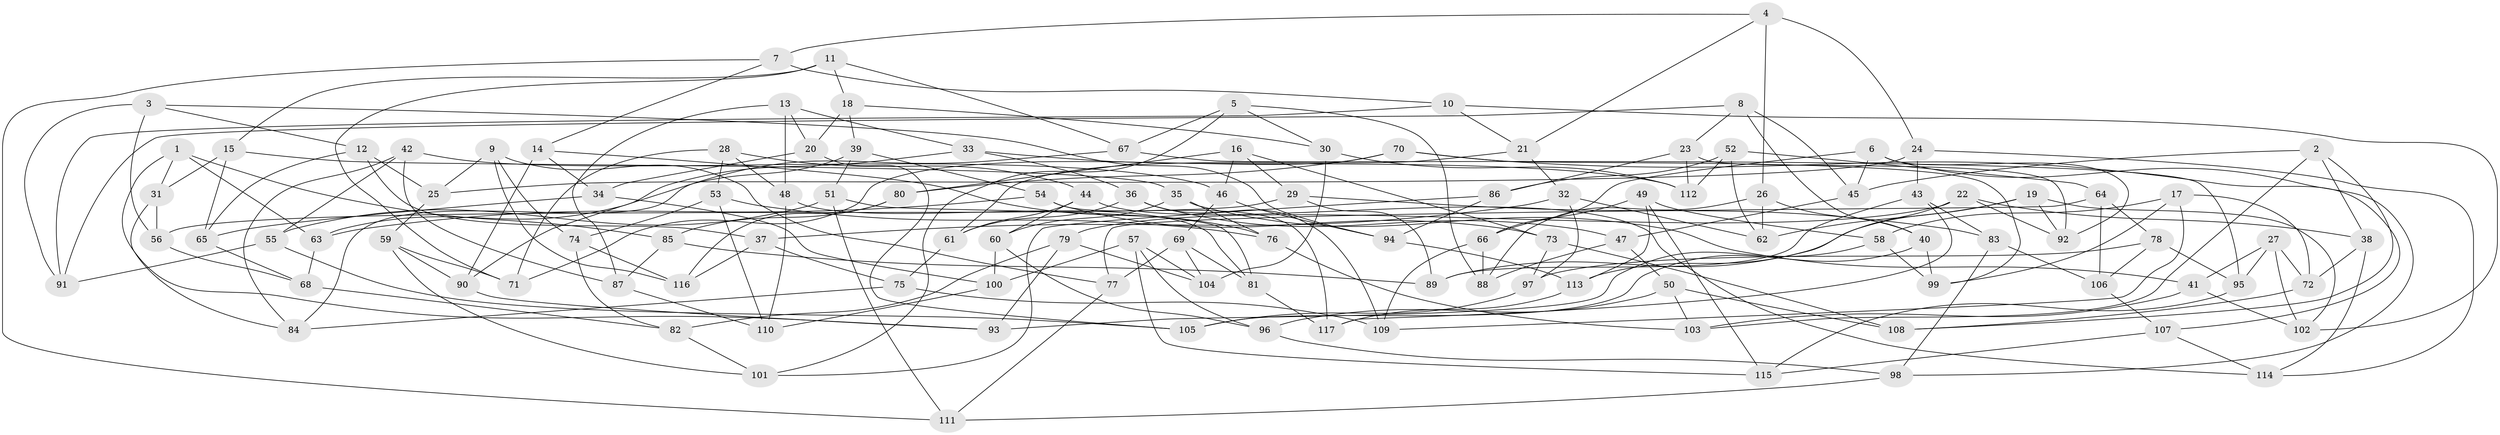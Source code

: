 // coarse degree distribution, {6: 0.4594594594594595, 4: 0.40540540540540543, 5: 0.12162162162162163, 3: 0.013513513513513514}
// Generated by graph-tools (version 1.1) at 2025/42/03/06/25 10:42:24]
// undirected, 117 vertices, 234 edges
graph export_dot {
graph [start="1"]
  node [color=gray90,style=filled];
  1;
  2;
  3;
  4;
  5;
  6;
  7;
  8;
  9;
  10;
  11;
  12;
  13;
  14;
  15;
  16;
  17;
  18;
  19;
  20;
  21;
  22;
  23;
  24;
  25;
  26;
  27;
  28;
  29;
  30;
  31;
  32;
  33;
  34;
  35;
  36;
  37;
  38;
  39;
  40;
  41;
  42;
  43;
  44;
  45;
  46;
  47;
  48;
  49;
  50;
  51;
  52;
  53;
  54;
  55;
  56;
  57;
  58;
  59;
  60;
  61;
  62;
  63;
  64;
  65;
  66;
  67;
  68;
  69;
  70;
  71;
  72;
  73;
  74;
  75;
  76;
  77;
  78;
  79;
  80;
  81;
  82;
  83;
  84;
  85;
  86;
  87;
  88;
  89;
  90;
  91;
  92;
  93;
  94;
  95;
  96;
  97;
  98;
  99;
  100;
  101;
  102;
  103;
  104;
  105;
  106;
  107;
  108;
  109;
  110;
  111;
  112;
  113;
  114;
  115;
  116;
  117;
  1 -- 93;
  1 -- 85;
  1 -- 31;
  1 -- 63;
  2 -- 103;
  2 -- 45;
  2 -- 108;
  2 -- 38;
  3 -- 94;
  3 -- 12;
  3 -- 91;
  3 -- 56;
  4 -- 21;
  4 -- 7;
  4 -- 24;
  4 -- 26;
  5 -- 88;
  5 -- 30;
  5 -- 101;
  5 -- 67;
  6 -- 92;
  6 -- 98;
  6 -- 45;
  6 -- 66;
  7 -- 111;
  7 -- 10;
  7 -- 14;
  8 -- 91;
  8 -- 45;
  8 -- 23;
  8 -- 40;
  9 -- 74;
  9 -- 116;
  9 -- 77;
  9 -- 25;
  10 -- 21;
  10 -- 91;
  10 -- 102;
  11 -- 67;
  11 -- 18;
  11 -- 15;
  11 -- 71;
  12 -- 65;
  12 -- 37;
  12 -- 25;
  13 -- 33;
  13 -- 48;
  13 -- 87;
  13 -- 20;
  14 -- 90;
  14 -- 76;
  14 -- 34;
  15 -- 35;
  15 -- 31;
  15 -- 65;
  16 -- 73;
  16 -- 46;
  16 -- 80;
  16 -- 29;
  17 -- 58;
  17 -- 99;
  17 -- 72;
  17 -- 109;
  18 -- 39;
  18 -- 20;
  18 -- 30;
  19 -- 92;
  19 -- 62;
  19 -- 89;
  19 -- 102;
  20 -- 105;
  20 -- 34;
  21 -- 32;
  21 -- 61;
  22 -- 113;
  22 -- 92;
  22 -- 79;
  22 -- 38;
  23 -- 92;
  23 -- 86;
  23 -- 112;
  24 -- 114;
  24 -- 43;
  24 -- 25;
  25 -- 59;
  26 -- 62;
  26 -- 40;
  26 -- 88;
  27 -- 102;
  27 -- 72;
  27 -- 41;
  27 -- 95;
  28 -- 71;
  28 -- 53;
  28 -- 44;
  28 -- 48;
  29 -- 89;
  29 -- 83;
  29 -- 56;
  30 -- 104;
  30 -- 112;
  31 -- 56;
  31 -- 84;
  32 -- 97;
  32 -- 37;
  32 -- 62;
  33 -- 36;
  33 -- 63;
  33 -- 112;
  34 -- 100;
  34 -- 65;
  35 -- 60;
  35 -- 76;
  35 -- 41;
  36 -- 61;
  36 -- 47;
  36 -- 109;
  37 -- 116;
  37 -- 75;
  38 -- 72;
  38 -- 114;
  39 -- 90;
  39 -- 51;
  39 -- 54;
  40 -- 99;
  40 -- 105;
  41 -- 102;
  41 -- 103;
  42 -- 46;
  42 -- 84;
  42 -- 55;
  42 -- 87;
  43 -- 83;
  43 -- 117;
  43 -- 89;
  44 -- 61;
  44 -- 114;
  44 -- 60;
  45 -- 47;
  46 -- 69;
  46 -- 94;
  47 -- 88;
  47 -- 50;
  48 -- 81;
  48 -- 110;
  49 -- 115;
  49 -- 113;
  49 -- 66;
  49 -- 58;
  50 -- 96;
  50 -- 103;
  50 -- 108;
  51 -- 111;
  51 -- 81;
  51 -- 55;
  52 -- 86;
  52 -- 112;
  52 -- 62;
  52 -- 64;
  53 -- 74;
  53 -- 110;
  53 -- 76;
  54 -- 63;
  54 -- 73;
  54 -- 117;
  55 -- 91;
  55 -- 105;
  56 -- 68;
  57 -- 100;
  57 -- 96;
  57 -- 115;
  57 -- 104;
  58 -- 99;
  58 -- 93;
  59 -- 71;
  59 -- 101;
  59 -- 90;
  60 -- 100;
  60 -- 96;
  61 -- 75;
  63 -- 68;
  64 -- 106;
  64 -- 78;
  64 -- 77;
  65 -- 68;
  66 -- 88;
  66 -- 109;
  67 -- 84;
  67 -- 95;
  68 -- 82;
  69 -- 77;
  69 -- 81;
  69 -- 104;
  70 -- 71;
  70 -- 80;
  70 -- 107;
  70 -- 99;
  72 -- 108;
  73 -- 97;
  73 -- 108;
  74 -- 82;
  74 -- 116;
  75 -- 109;
  75 -- 84;
  76 -- 103;
  77 -- 111;
  78 -- 95;
  78 -- 106;
  78 -- 97;
  79 -- 82;
  79 -- 104;
  79 -- 93;
  80 -- 116;
  80 -- 85;
  81 -- 117;
  82 -- 101;
  83 -- 106;
  83 -- 98;
  85 -- 89;
  85 -- 87;
  86 -- 94;
  86 -- 101;
  87 -- 110;
  90 -- 93;
  94 -- 113;
  95 -- 115;
  96 -- 98;
  97 -- 105;
  98 -- 111;
  100 -- 110;
  106 -- 107;
  107 -- 114;
  107 -- 115;
  113 -- 117;
}
